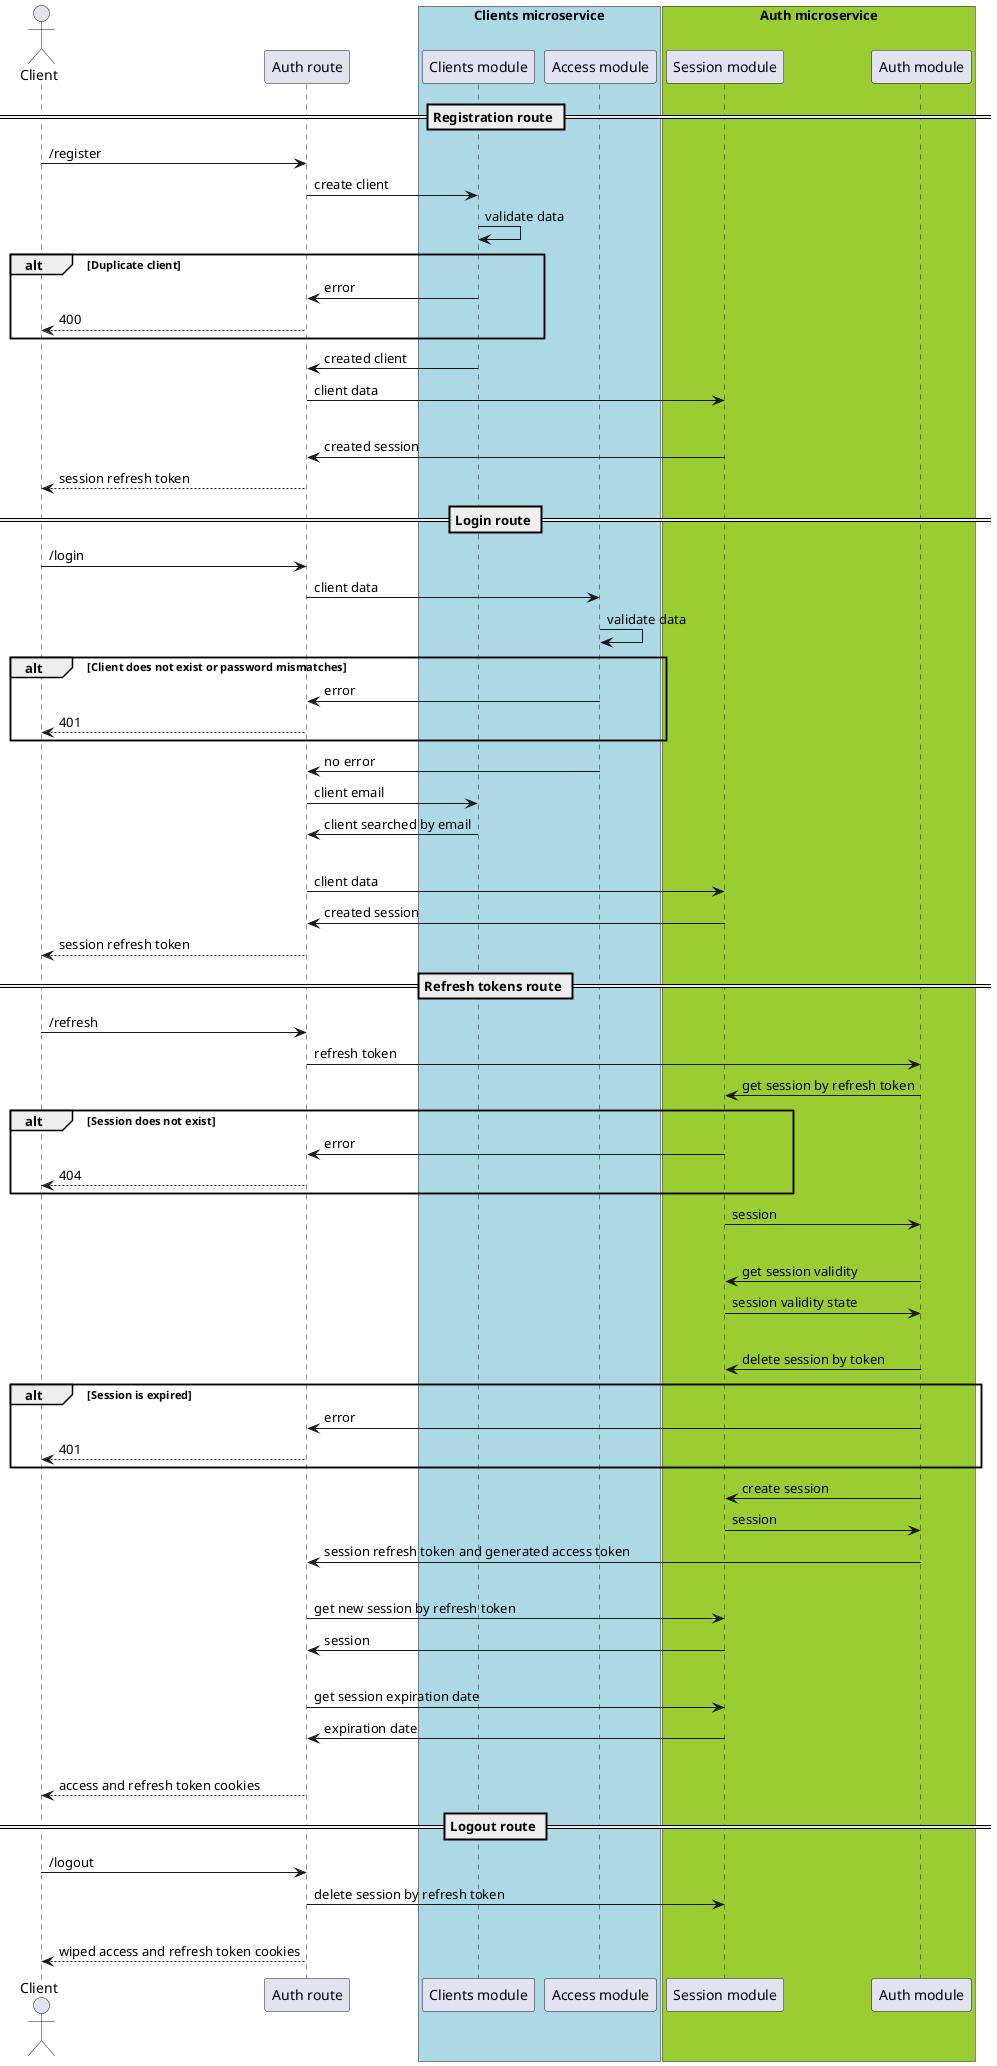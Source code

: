@startuml auth_route

actor Client as cl

participant "Auth route" as aur

box "Clients microservice" #LightBLue
  participant "Clients module" as clm
  participant "Access module" as acm
end box

box "Auth microservice" #YellowGreen
  participant "Session module" as ssm
  participant "Auth module" as aum
end box

== Registration route ==

cl -> aur : /register
aur -> clm : create client
clm -> clm : validate data

alt Duplicate client
  clm -> aur : error
  aur --> cl : 400
end

clm -> aur : created client
aur -> ssm : client data
|||
ssm -> aur : created session
aur --> cl : session refresh token

== Login route ==

cl -> aur : /login
aur -> acm : client data
acm -> acm : validate data

alt  Client does not exist or password mismatches
  acm -> aur : error
  aur --> cl : 401
end

acm -> aur : no error
aur -> clm : client email
clm -> aur : client searched by email
|||
aur -> ssm : client data
ssm -> aur : created session
aur --> cl : session refresh token

== Refresh tokens route ==

cl -> aur : /refresh
aur -> aum : refresh token
aum -> ssm : get session by refresh token

alt Session does not exist
  ssm -> aur : error
  aur --> cl : 404
end

ssm -> aum : session
|||
aum -> ssm : get session validity
ssm -> aum : session validity state
|||
aum -> ssm : delete session by token

alt Session is expired
  aum -> aur : error
  aur --> cl : 401
end

aum -> ssm : create session
ssm -> aum : session
aum -> aur : session refresh token and generated access token
|||
aur -> ssm : get new session by refresh token
ssm -> aur : session
|||
aur -> ssm : get session expiration date
ssm -> aur : expiration date
|||
aur --> cl : access and refresh token cookies

== Logout route ==

cl -> aur : /logout
aur -> ssm : delete session by refresh token
|||
aur --> cl : wiped access and refresh token cookies

@enduml